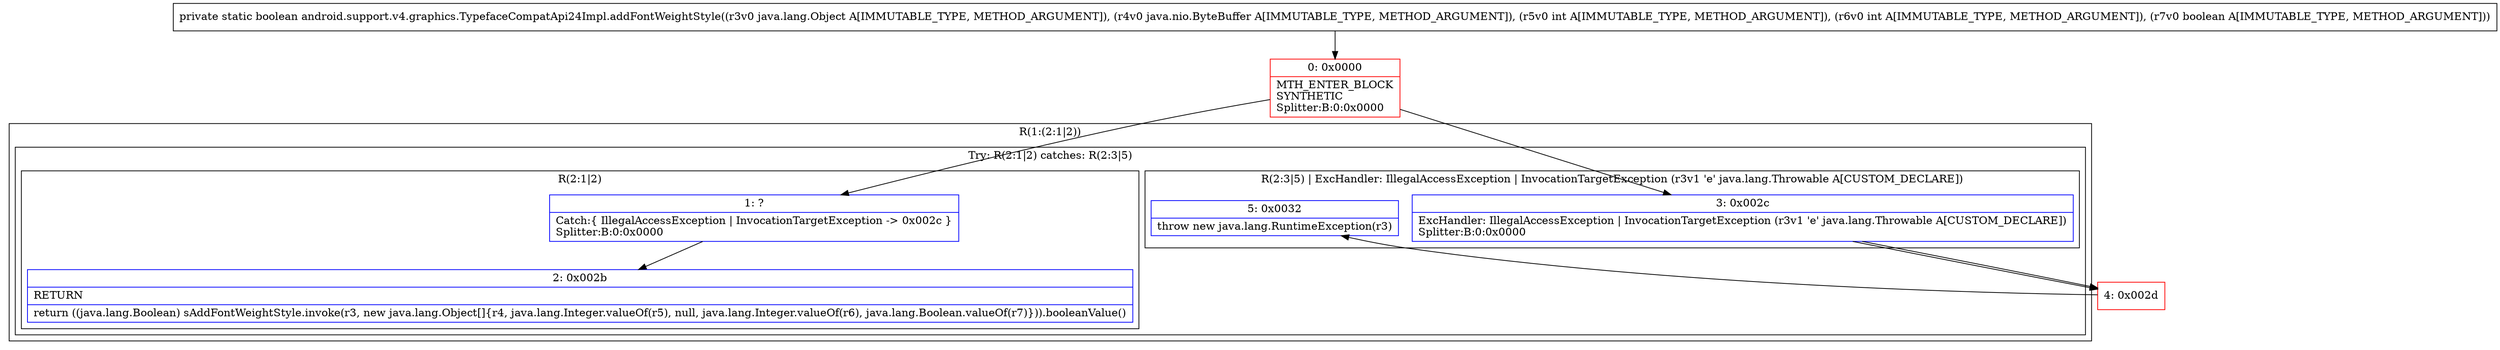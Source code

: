 digraph "CFG forandroid.support.v4.graphics.TypefaceCompatApi24Impl.addFontWeightStyle(Ljava\/lang\/Object;Ljava\/nio\/ByteBuffer;IIZ)Z" {
subgraph cluster_Region_1849555413 {
label = "R(1:(2:1|2))";
node [shape=record,color=blue];
subgraph cluster_TryCatchRegion_1960050172 {
label = "Try: R(2:1|2) catches: R(2:3|5)";
node [shape=record,color=blue];
subgraph cluster_Region_395458328 {
label = "R(2:1|2)";
node [shape=record,color=blue];
Node_1 [shape=record,label="{1\:\ ?|Catch:\{ IllegalAccessException \| InvocationTargetException \-\> 0x002c \}\lSplitter:B:0:0x0000\l}"];
Node_2 [shape=record,label="{2\:\ 0x002b|RETURN\l|return ((java.lang.Boolean) sAddFontWeightStyle.invoke(r3, new java.lang.Object[]\{r4, java.lang.Integer.valueOf(r5), null, java.lang.Integer.valueOf(r6), java.lang.Boolean.valueOf(r7)\})).booleanValue()\l}"];
}
subgraph cluster_Region_1142293587 {
label = "R(2:3|5) | ExcHandler: IllegalAccessException \| InvocationTargetException (r3v1 'e' java.lang.Throwable A[CUSTOM_DECLARE])\l";
node [shape=record,color=blue];
Node_3 [shape=record,label="{3\:\ 0x002c|ExcHandler: IllegalAccessException \| InvocationTargetException (r3v1 'e' java.lang.Throwable A[CUSTOM_DECLARE])\lSplitter:B:0:0x0000\l}"];
Node_5 [shape=record,label="{5\:\ 0x0032|throw new java.lang.RuntimeException(r3)\l}"];
}
}
}
subgraph cluster_Region_1142293587 {
label = "R(2:3|5) | ExcHandler: IllegalAccessException \| InvocationTargetException (r3v1 'e' java.lang.Throwable A[CUSTOM_DECLARE])\l";
node [shape=record,color=blue];
Node_3 [shape=record,label="{3\:\ 0x002c|ExcHandler: IllegalAccessException \| InvocationTargetException (r3v1 'e' java.lang.Throwable A[CUSTOM_DECLARE])\lSplitter:B:0:0x0000\l}"];
Node_5 [shape=record,label="{5\:\ 0x0032|throw new java.lang.RuntimeException(r3)\l}"];
}
Node_0 [shape=record,color=red,label="{0\:\ 0x0000|MTH_ENTER_BLOCK\lSYNTHETIC\lSplitter:B:0:0x0000\l}"];
Node_4 [shape=record,color=red,label="{4\:\ 0x002d}"];
MethodNode[shape=record,label="{private static boolean android.support.v4.graphics.TypefaceCompatApi24Impl.addFontWeightStyle((r3v0 java.lang.Object A[IMMUTABLE_TYPE, METHOD_ARGUMENT]), (r4v0 java.nio.ByteBuffer A[IMMUTABLE_TYPE, METHOD_ARGUMENT]), (r5v0 int A[IMMUTABLE_TYPE, METHOD_ARGUMENT]), (r6v0 int A[IMMUTABLE_TYPE, METHOD_ARGUMENT]), (r7v0 boolean A[IMMUTABLE_TYPE, METHOD_ARGUMENT])) }"];
MethodNode -> Node_0;
Node_1 -> Node_2;
Node_3 -> Node_4;
Node_3 -> Node_4;
Node_0 -> Node_1;
Node_0 -> Node_3;
Node_4 -> Node_5;
}

